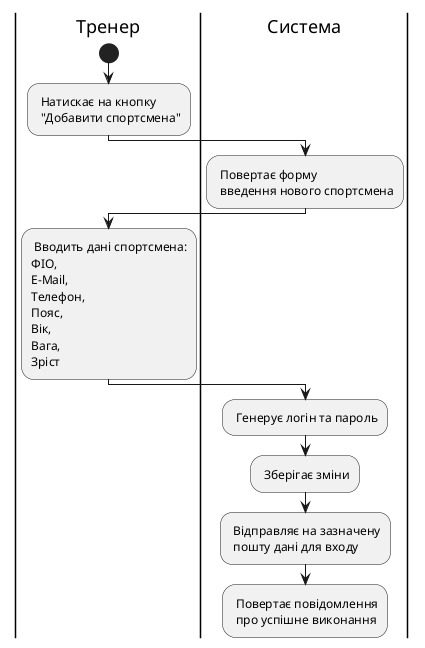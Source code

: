 @startuml
    |Тренер|
        start
        : Натискає на кнопку\n "Добавити спортсмена";
    |Система|
        : Повертає форму \n введення нового спортсмена;
    |Тренер|
        : Вводить дані спортсмена:\nФІО,\nE-Mail,\nТелефон,\nПояс,\nВік,\nВага,\nЗріст;
    |Система|
        : Генерує логін та пароль;
        : Зберігає зміни;
        : Відправляє на зазначену\n пошту дані для входу;
        : Повертає повідомлення\n про успішне виконання;
@enduml
